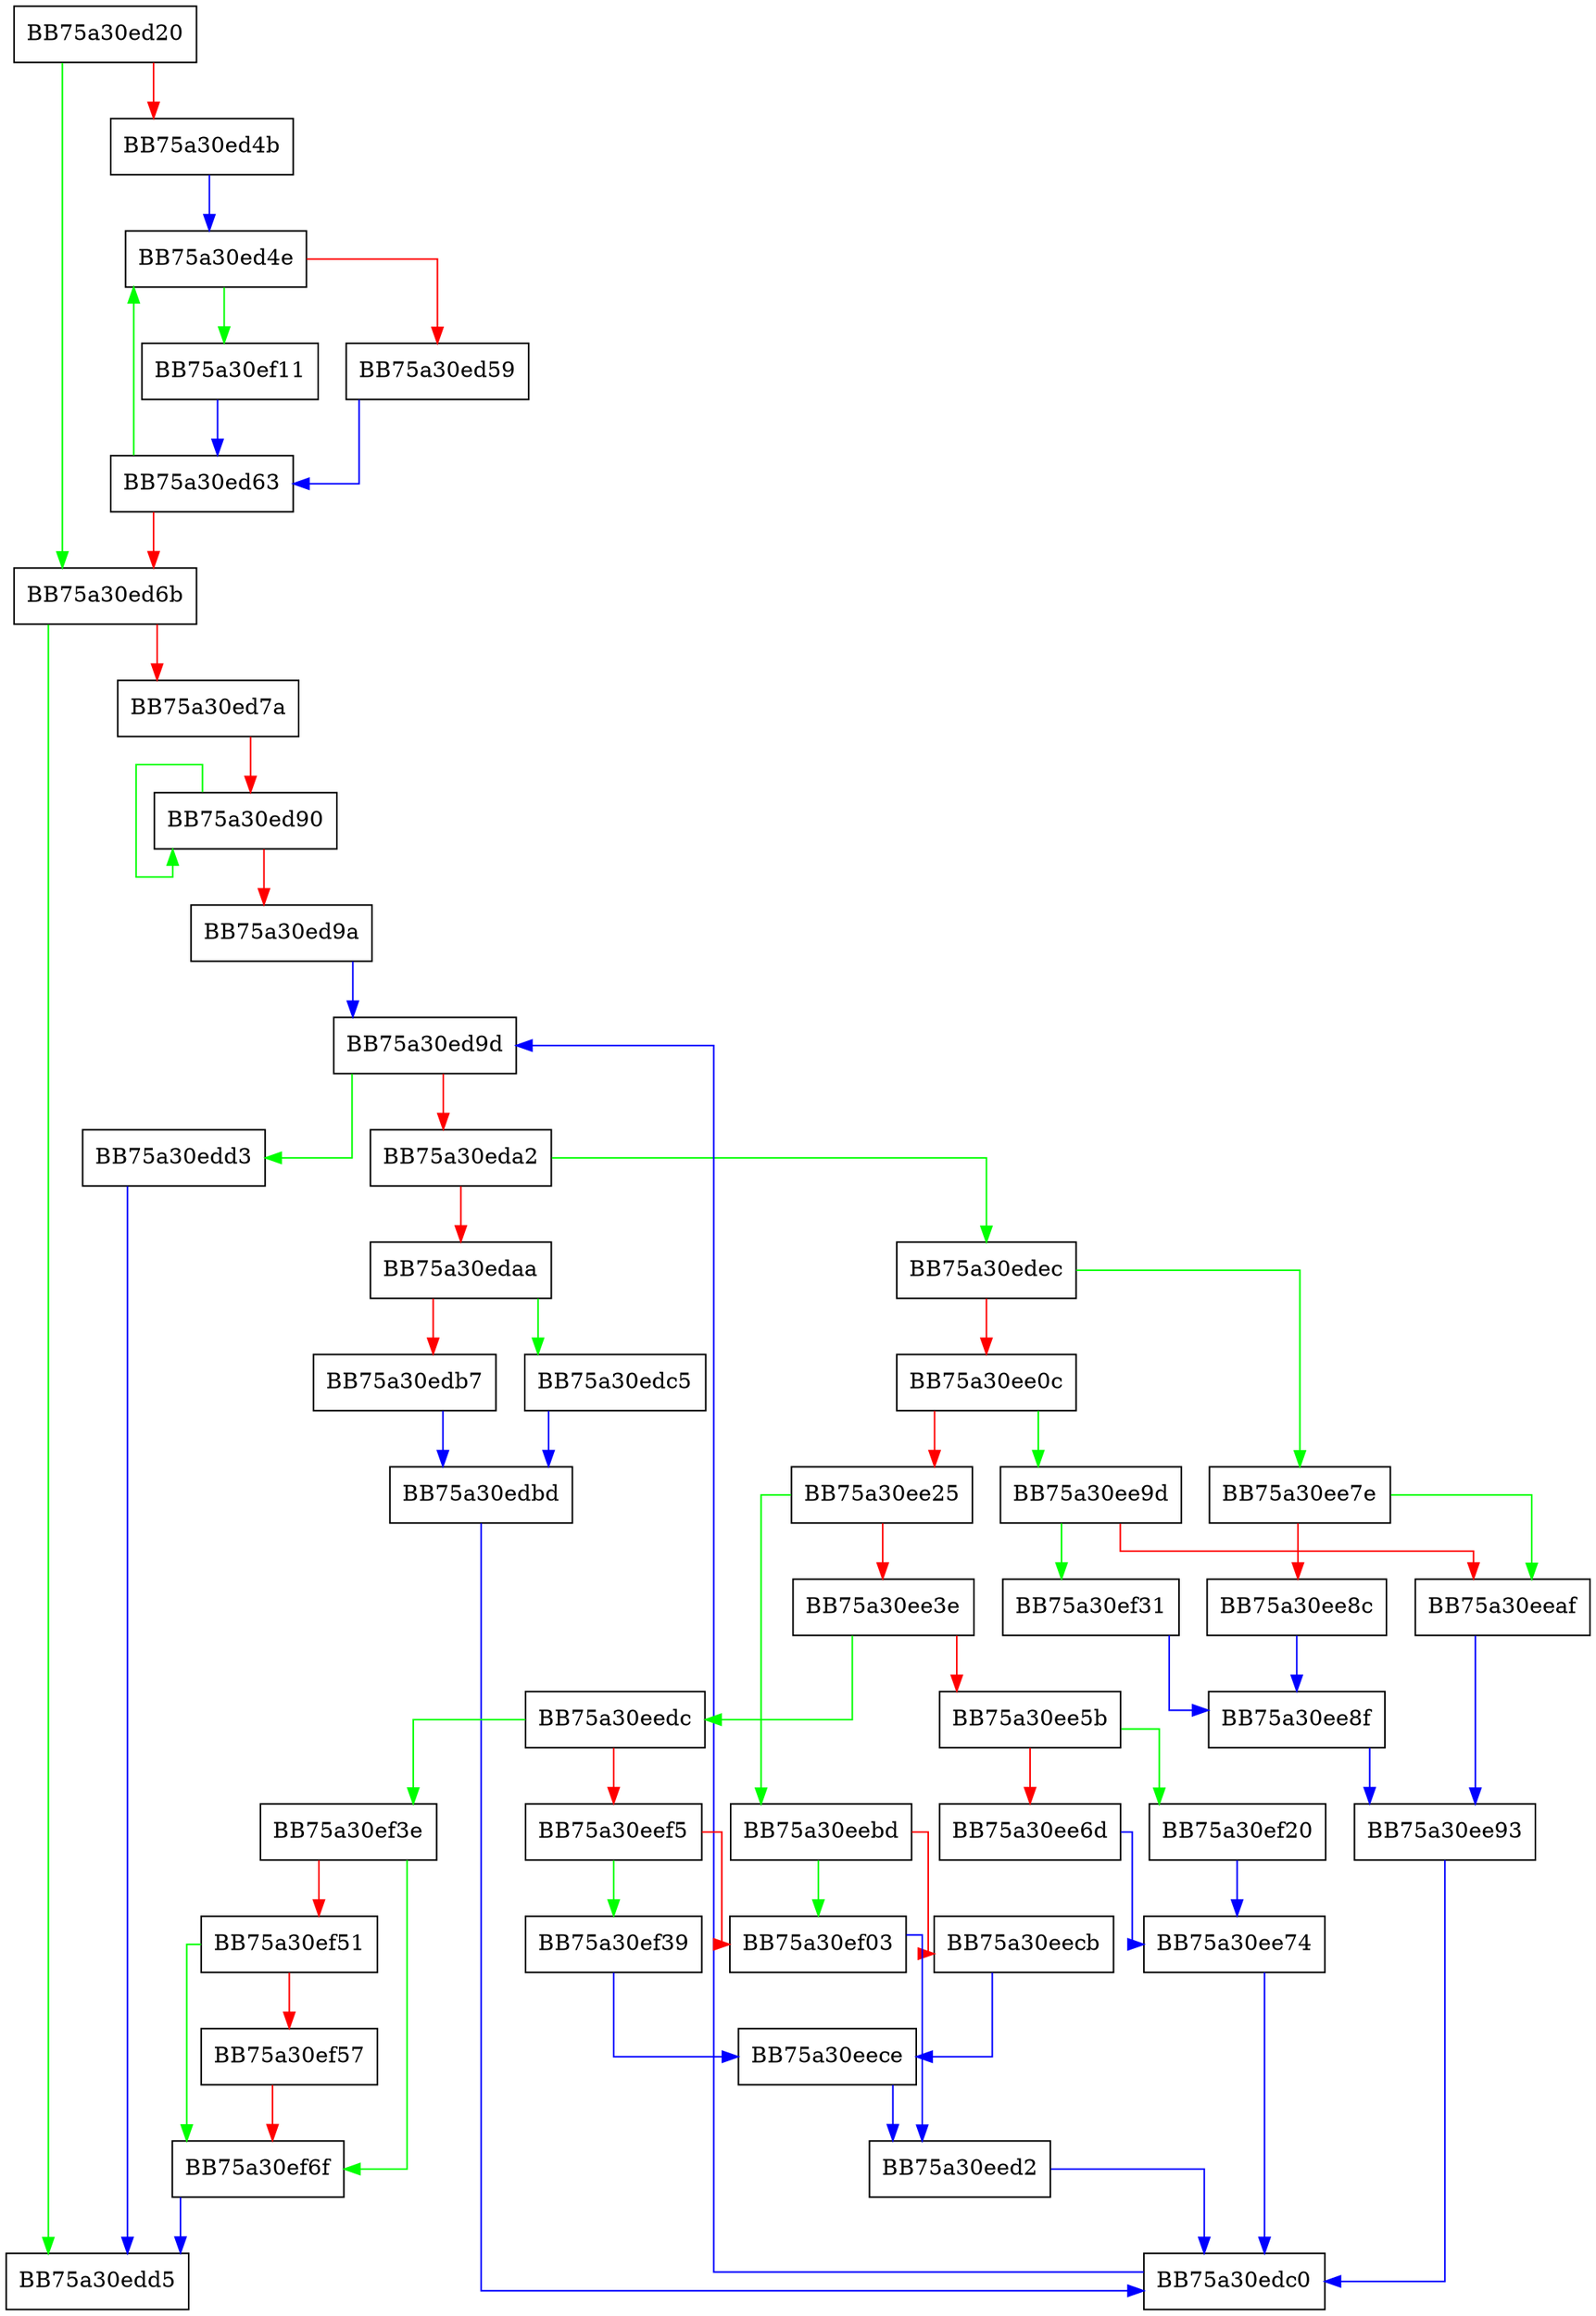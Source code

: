 digraph WriteString {
  node [shape="box"];
  graph [splines=ortho];
  BB75a30ed20 -> BB75a30ed6b [color="green"];
  BB75a30ed20 -> BB75a30ed4b [color="red"];
  BB75a30ed4b -> BB75a30ed4e [color="blue"];
  BB75a30ed4e -> BB75a30ef11 [color="green"];
  BB75a30ed4e -> BB75a30ed59 [color="red"];
  BB75a30ed59 -> BB75a30ed63 [color="blue"];
  BB75a30ed63 -> BB75a30ed4e [color="green"];
  BB75a30ed63 -> BB75a30ed6b [color="red"];
  BB75a30ed6b -> BB75a30edd5 [color="green"];
  BB75a30ed6b -> BB75a30ed7a [color="red"];
  BB75a30ed7a -> BB75a30ed90 [color="red"];
  BB75a30ed90 -> BB75a30ed90 [color="green"];
  BB75a30ed90 -> BB75a30ed9a [color="red"];
  BB75a30ed9a -> BB75a30ed9d [color="blue"];
  BB75a30ed9d -> BB75a30edd3 [color="green"];
  BB75a30ed9d -> BB75a30eda2 [color="red"];
  BB75a30eda2 -> BB75a30edec [color="green"];
  BB75a30eda2 -> BB75a30edaa [color="red"];
  BB75a30edaa -> BB75a30edc5 [color="green"];
  BB75a30edaa -> BB75a30edb7 [color="red"];
  BB75a30edb7 -> BB75a30edbd [color="blue"];
  BB75a30edbd -> BB75a30edc0 [color="blue"];
  BB75a30edc0 -> BB75a30ed9d [color="blue"];
  BB75a30edc5 -> BB75a30edbd [color="blue"];
  BB75a30edd3 -> BB75a30edd5 [color="blue"];
  BB75a30edec -> BB75a30ee7e [color="green"];
  BB75a30edec -> BB75a30ee0c [color="red"];
  BB75a30ee0c -> BB75a30ee9d [color="green"];
  BB75a30ee0c -> BB75a30ee25 [color="red"];
  BB75a30ee25 -> BB75a30eebd [color="green"];
  BB75a30ee25 -> BB75a30ee3e [color="red"];
  BB75a30ee3e -> BB75a30eedc [color="green"];
  BB75a30ee3e -> BB75a30ee5b [color="red"];
  BB75a30ee5b -> BB75a30ef20 [color="green"];
  BB75a30ee5b -> BB75a30ee6d [color="red"];
  BB75a30ee6d -> BB75a30ee74 [color="blue"];
  BB75a30ee74 -> BB75a30edc0 [color="blue"];
  BB75a30ee7e -> BB75a30eeaf [color="green"];
  BB75a30ee7e -> BB75a30ee8c [color="red"];
  BB75a30ee8c -> BB75a30ee8f [color="blue"];
  BB75a30ee8f -> BB75a30ee93 [color="blue"];
  BB75a30ee93 -> BB75a30edc0 [color="blue"];
  BB75a30ee9d -> BB75a30ef31 [color="green"];
  BB75a30ee9d -> BB75a30eeaf [color="red"];
  BB75a30eeaf -> BB75a30ee93 [color="blue"];
  BB75a30eebd -> BB75a30ef03 [color="green"];
  BB75a30eebd -> BB75a30eecb [color="red"];
  BB75a30eecb -> BB75a30eece [color="blue"];
  BB75a30eece -> BB75a30eed2 [color="blue"];
  BB75a30eed2 -> BB75a30edc0 [color="blue"];
  BB75a30eedc -> BB75a30ef3e [color="green"];
  BB75a30eedc -> BB75a30eef5 [color="red"];
  BB75a30eef5 -> BB75a30ef39 [color="green"];
  BB75a30eef5 -> BB75a30ef03 [color="red"];
  BB75a30ef03 -> BB75a30eed2 [color="blue"];
  BB75a30ef11 -> BB75a30ed63 [color="blue"];
  BB75a30ef20 -> BB75a30ee74 [color="blue"];
  BB75a30ef31 -> BB75a30ee8f [color="blue"];
  BB75a30ef39 -> BB75a30eece [color="blue"];
  BB75a30ef3e -> BB75a30ef6f [color="green"];
  BB75a30ef3e -> BB75a30ef51 [color="red"];
  BB75a30ef51 -> BB75a30ef6f [color="green"];
  BB75a30ef51 -> BB75a30ef57 [color="red"];
  BB75a30ef57 -> BB75a30ef6f [color="red"];
  BB75a30ef6f -> BB75a30edd5 [color="blue"];
}
